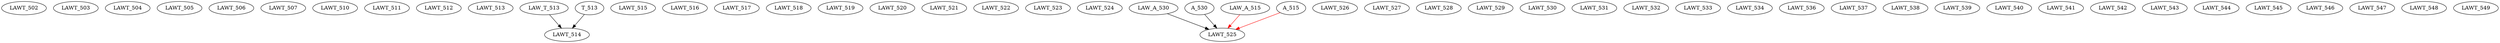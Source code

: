 digraph G {
    LAWT_502;
    LAWT_503;
    LAWT_504;
    LAWT_505;
    LAWT_506;
    LAWT_507;
    LAWT_510;
    LAWT_511;
    LAWT_512;
    LAWT_513;
    edge [color=black];
    LAW_T_513 -> LAWT_514;
    T_513 -> LAWT_514;
    LAWT_515;
    LAWT_516;
    LAWT_517;
    LAWT_518;
    LAWT_519;
    LAWT_520;
    LAWT_521;
    LAWT_522;
    LAWT_523;
    LAWT_524;
    edge [color=black];
    LAW_A_530 -> LAWT_525;
    A_530 -> LAWT_525;
    edge [color=red];
    LAW_A_515 -> LAWT_525;
    A_515 -> LAWT_525;
    LAWT_526;
    LAWT_527;
    LAWT_528;
    LAWT_529;
    LAWT_530;
    LAWT_531;
    LAWT_532;
    LAWT_533;
    LAWT_534;
    LAWT_536;
    LAWT_537;
    LAWT_538;
    LAWT_539;
    LAWT_540;
    LAWT_541;
    LAWT_542;
    LAWT_543;
    LAWT_544;
    LAWT_545;
    LAWT_546;
    LAWT_547;
    LAWT_548;
    LAWT_549;
}
